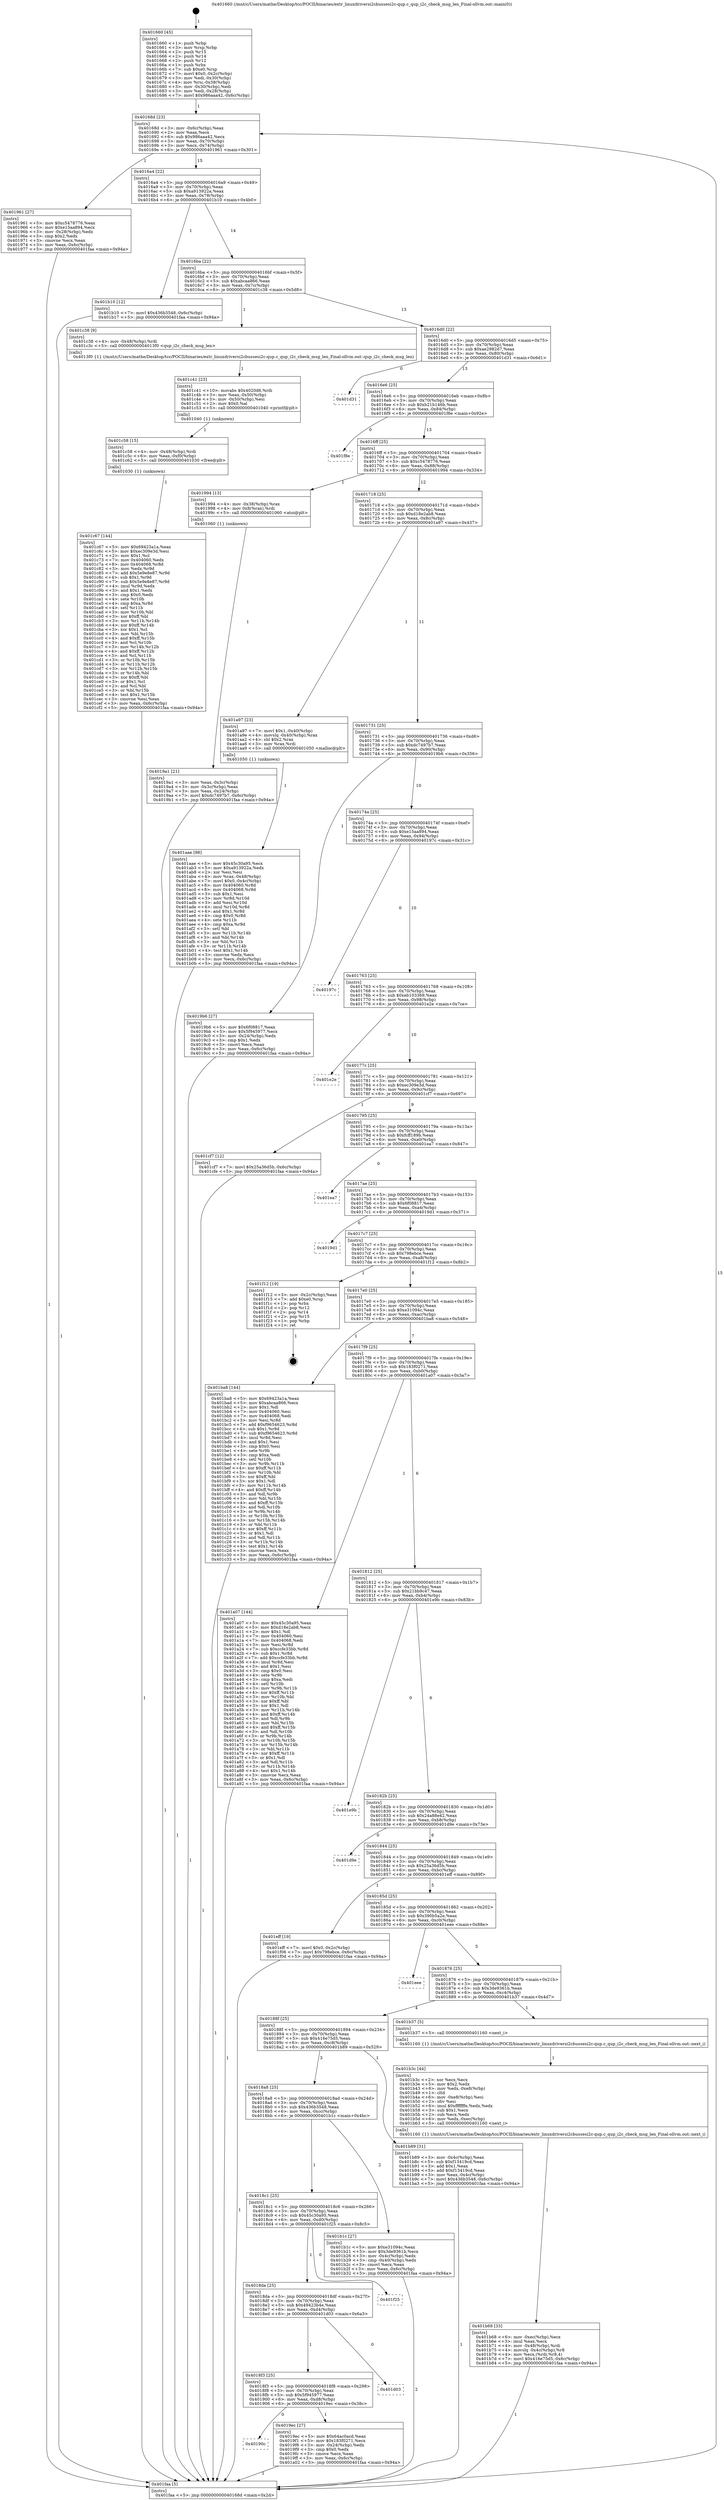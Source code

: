 digraph "0x401660" {
  label = "0x401660 (/mnt/c/Users/mathe/Desktop/tcc/POCII/binaries/extr_linuxdriversi2cbussesi2c-qup.c_qup_i2c_check_msg_len_Final-ollvm.out::main(0))"
  labelloc = "t"
  node[shape=record]

  Entry [label="",width=0.3,height=0.3,shape=circle,fillcolor=black,style=filled]
  "0x40168d" [label="{
     0x40168d [23]\l
     | [instrs]\l
     &nbsp;&nbsp;0x40168d \<+3\>: mov -0x6c(%rbp),%eax\l
     &nbsp;&nbsp;0x401690 \<+2\>: mov %eax,%ecx\l
     &nbsp;&nbsp;0x401692 \<+6\>: sub $0x986aaa42,%ecx\l
     &nbsp;&nbsp;0x401698 \<+3\>: mov %eax,-0x70(%rbp)\l
     &nbsp;&nbsp;0x40169b \<+3\>: mov %ecx,-0x74(%rbp)\l
     &nbsp;&nbsp;0x40169e \<+6\>: je 0000000000401961 \<main+0x301\>\l
  }"]
  "0x401961" [label="{
     0x401961 [27]\l
     | [instrs]\l
     &nbsp;&nbsp;0x401961 \<+5\>: mov $0xc5478776,%eax\l
     &nbsp;&nbsp;0x401966 \<+5\>: mov $0xe15aa894,%ecx\l
     &nbsp;&nbsp;0x40196b \<+3\>: mov -0x28(%rbp),%edx\l
     &nbsp;&nbsp;0x40196e \<+3\>: cmp $0x2,%edx\l
     &nbsp;&nbsp;0x401971 \<+3\>: cmovne %ecx,%eax\l
     &nbsp;&nbsp;0x401974 \<+3\>: mov %eax,-0x6c(%rbp)\l
     &nbsp;&nbsp;0x401977 \<+5\>: jmp 0000000000401faa \<main+0x94a\>\l
  }"]
  "0x4016a4" [label="{
     0x4016a4 [22]\l
     | [instrs]\l
     &nbsp;&nbsp;0x4016a4 \<+5\>: jmp 00000000004016a9 \<main+0x49\>\l
     &nbsp;&nbsp;0x4016a9 \<+3\>: mov -0x70(%rbp),%eax\l
     &nbsp;&nbsp;0x4016ac \<+5\>: sub $0xa913922a,%eax\l
     &nbsp;&nbsp;0x4016b1 \<+3\>: mov %eax,-0x78(%rbp)\l
     &nbsp;&nbsp;0x4016b4 \<+6\>: je 0000000000401b10 \<main+0x4b0\>\l
  }"]
  "0x401faa" [label="{
     0x401faa [5]\l
     | [instrs]\l
     &nbsp;&nbsp;0x401faa \<+5\>: jmp 000000000040168d \<main+0x2d\>\l
  }"]
  "0x401660" [label="{
     0x401660 [45]\l
     | [instrs]\l
     &nbsp;&nbsp;0x401660 \<+1\>: push %rbp\l
     &nbsp;&nbsp;0x401661 \<+3\>: mov %rsp,%rbp\l
     &nbsp;&nbsp;0x401664 \<+2\>: push %r15\l
     &nbsp;&nbsp;0x401666 \<+2\>: push %r14\l
     &nbsp;&nbsp;0x401668 \<+2\>: push %r12\l
     &nbsp;&nbsp;0x40166a \<+1\>: push %rbx\l
     &nbsp;&nbsp;0x40166b \<+7\>: sub $0xe0,%rsp\l
     &nbsp;&nbsp;0x401672 \<+7\>: movl $0x0,-0x2c(%rbp)\l
     &nbsp;&nbsp;0x401679 \<+3\>: mov %edi,-0x30(%rbp)\l
     &nbsp;&nbsp;0x40167c \<+4\>: mov %rsi,-0x38(%rbp)\l
     &nbsp;&nbsp;0x401680 \<+3\>: mov -0x30(%rbp),%edi\l
     &nbsp;&nbsp;0x401683 \<+3\>: mov %edi,-0x28(%rbp)\l
     &nbsp;&nbsp;0x401686 \<+7\>: movl $0x986aaa42,-0x6c(%rbp)\l
  }"]
  Exit [label="",width=0.3,height=0.3,shape=circle,fillcolor=black,style=filled,peripheries=2]
  "0x401b10" [label="{
     0x401b10 [12]\l
     | [instrs]\l
     &nbsp;&nbsp;0x401b10 \<+7\>: movl $0x436b3548,-0x6c(%rbp)\l
     &nbsp;&nbsp;0x401b17 \<+5\>: jmp 0000000000401faa \<main+0x94a\>\l
  }"]
  "0x4016ba" [label="{
     0x4016ba [22]\l
     | [instrs]\l
     &nbsp;&nbsp;0x4016ba \<+5\>: jmp 00000000004016bf \<main+0x5f\>\l
     &nbsp;&nbsp;0x4016bf \<+3\>: mov -0x70(%rbp),%eax\l
     &nbsp;&nbsp;0x4016c2 \<+5\>: sub $0xabcaa866,%eax\l
     &nbsp;&nbsp;0x4016c7 \<+3\>: mov %eax,-0x7c(%rbp)\l
     &nbsp;&nbsp;0x4016ca \<+6\>: je 0000000000401c38 \<main+0x5d8\>\l
  }"]
  "0x401c67" [label="{
     0x401c67 [144]\l
     | [instrs]\l
     &nbsp;&nbsp;0x401c67 \<+5\>: mov $0x69423a1a,%eax\l
     &nbsp;&nbsp;0x401c6c \<+5\>: mov $0xec309e3d,%esi\l
     &nbsp;&nbsp;0x401c71 \<+2\>: mov $0x1,%cl\l
     &nbsp;&nbsp;0x401c73 \<+7\>: mov 0x404060,%edx\l
     &nbsp;&nbsp;0x401c7a \<+8\>: mov 0x404068,%r8d\l
     &nbsp;&nbsp;0x401c82 \<+3\>: mov %edx,%r9d\l
     &nbsp;&nbsp;0x401c85 \<+7\>: add $0x5e9e8e87,%r9d\l
     &nbsp;&nbsp;0x401c8c \<+4\>: sub $0x1,%r9d\l
     &nbsp;&nbsp;0x401c90 \<+7\>: sub $0x5e9e8e87,%r9d\l
     &nbsp;&nbsp;0x401c97 \<+4\>: imul %r9d,%edx\l
     &nbsp;&nbsp;0x401c9b \<+3\>: and $0x1,%edx\l
     &nbsp;&nbsp;0x401c9e \<+3\>: cmp $0x0,%edx\l
     &nbsp;&nbsp;0x401ca1 \<+4\>: sete %r10b\l
     &nbsp;&nbsp;0x401ca5 \<+4\>: cmp $0xa,%r8d\l
     &nbsp;&nbsp;0x401ca9 \<+4\>: setl %r11b\l
     &nbsp;&nbsp;0x401cad \<+3\>: mov %r10b,%bl\l
     &nbsp;&nbsp;0x401cb0 \<+3\>: xor $0xff,%bl\l
     &nbsp;&nbsp;0x401cb3 \<+3\>: mov %r11b,%r14b\l
     &nbsp;&nbsp;0x401cb6 \<+4\>: xor $0xff,%r14b\l
     &nbsp;&nbsp;0x401cba \<+3\>: xor $0x1,%cl\l
     &nbsp;&nbsp;0x401cbd \<+3\>: mov %bl,%r15b\l
     &nbsp;&nbsp;0x401cc0 \<+4\>: and $0xff,%r15b\l
     &nbsp;&nbsp;0x401cc4 \<+3\>: and %cl,%r10b\l
     &nbsp;&nbsp;0x401cc7 \<+3\>: mov %r14b,%r12b\l
     &nbsp;&nbsp;0x401cca \<+4\>: and $0xff,%r12b\l
     &nbsp;&nbsp;0x401cce \<+3\>: and %cl,%r11b\l
     &nbsp;&nbsp;0x401cd1 \<+3\>: or %r10b,%r15b\l
     &nbsp;&nbsp;0x401cd4 \<+3\>: or %r11b,%r12b\l
     &nbsp;&nbsp;0x401cd7 \<+3\>: xor %r12b,%r15b\l
     &nbsp;&nbsp;0x401cda \<+3\>: or %r14b,%bl\l
     &nbsp;&nbsp;0x401cdd \<+3\>: xor $0xff,%bl\l
     &nbsp;&nbsp;0x401ce0 \<+3\>: or $0x1,%cl\l
     &nbsp;&nbsp;0x401ce3 \<+2\>: and %cl,%bl\l
     &nbsp;&nbsp;0x401ce5 \<+3\>: or %bl,%r15b\l
     &nbsp;&nbsp;0x401ce8 \<+4\>: test $0x1,%r15b\l
     &nbsp;&nbsp;0x401cec \<+3\>: cmovne %esi,%eax\l
     &nbsp;&nbsp;0x401cef \<+3\>: mov %eax,-0x6c(%rbp)\l
     &nbsp;&nbsp;0x401cf2 \<+5\>: jmp 0000000000401faa \<main+0x94a\>\l
  }"]
  "0x401c38" [label="{
     0x401c38 [9]\l
     | [instrs]\l
     &nbsp;&nbsp;0x401c38 \<+4\>: mov -0x48(%rbp),%rdi\l
     &nbsp;&nbsp;0x401c3c \<+5\>: call 00000000004013f0 \<qup_i2c_check_msg_len\>\l
     | [calls]\l
     &nbsp;&nbsp;0x4013f0 \{1\} (/mnt/c/Users/mathe/Desktop/tcc/POCII/binaries/extr_linuxdriversi2cbussesi2c-qup.c_qup_i2c_check_msg_len_Final-ollvm.out::qup_i2c_check_msg_len)\l
  }"]
  "0x4016d0" [label="{
     0x4016d0 [22]\l
     | [instrs]\l
     &nbsp;&nbsp;0x4016d0 \<+5\>: jmp 00000000004016d5 \<main+0x75\>\l
     &nbsp;&nbsp;0x4016d5 \<+3\>: mov -0x70(%rbp),%eax\l
     &nbsp;&nbsp;0x4016d8 \<+5\>: sub $0xae2982d7,%eax\l
     &nbsp;&nbsp;0x4016dd \<+3\>: mov %eax,-0x80(%rbp)\l
     &nbsp;&nbsp;0x4016e0 \<+6\>: je 0000000000401d31 \<main+0x6d1\>\l
  }"]
  "0x401c58" [label="{
     0x401c58 [15]\l
     | [instrs]\l
     &nbsp;&nbsp;0x401c58 \<+4\>: mov -0x48(%rbp),%rdi\l
     &nbsp;&nbsp;0x401c5c \<+6\>: mov %eax,-0xf0(%rbp)\l
     &nbsp;&nbsp;0x401c62 \<+5\>: call 0000000000401030 \<free@plt\>\l
     | [calls]\l
     &nbsp;&nbsp;0x401030 \{1\} (unknown)\l
  }"]
  "0x401d31" [label="{
     0x401d31\l
  }", style=dashed]
  "0x4016e6" [label="{
     0x4016e6 [25]\l
     | [instrs]\l
     &nbsp;&nbsp;0x4016e6 \<+5\>: jmp 00000000004016eb \<main+0x8b\>\l
     &nbsp;&nbsp;0x4016eb \<+3\>: mov -0x70(%rbp),%eax\l
     &nbsp;&nbsp;0x4016ee \<+5\>: sub $0xb21b146b,%eax\l
     &nbsp;&nbsp;0x4016f3 \<+6\>: mov %eax,-0x84(%rbp)\l
     &nbsp;&nbsp;0x4016f9 \<+6\>: je 0000000000401f8e \<main+0x92e\>\l
  }"]
  "0x401c41" [label="{
     0x401c41 [23]\l
     | [instrs]\l
     &nbsp;&nbsp;0x401c41 \<+10\>: movabs $0x4020d6,%rdi\l
     &nbsp;&nbsp;0x401c4b \<+3\>: mov %eax,-0x50(%rbp)\l
     &nbsp;&nbsp;0x401c4e \<+3\>: mov -0x50(%rbp),%esi\l
     &nbsp;&nbsp;0x401c51 \<+2\>: mov $0x0,%al\l
     &nbsp;&nbsp;0x401c53 \<+5\>: call 0000000000401040 \<printf@plt\>\l
     | [calls]\l
     &nbsp;&nbsp;0x401040 \{1\} (unknown)\l
  }"]
  "0x401f8e" [label="{
     0x401f8e\l
  }", style=dashed]
  "0x4016ff" [label="{
     0x4016ff [25]\l
     | [instrs]\l
     &nbsp;&nbsp;0x4016ff \<+5\>: jmp 0000000000401704 \<main+0xa4\>\l
     &nbsp;&nbsp;0x401704 \<+3\>: mov -0x70(%rbp),%eax\l
     &nbsp;&nbsp;0x401707 \<+5\>: sub $0xc5478776,%eax\l
     &nbsp;&nbsp;0x40170c \<+6\>: mov %eax,-0x88(%rbp)\l
     &nbsp;&nbsp;0x401712 \<+6\>: je 0000000000401994 \<main+0x334\>\l
  }"]
  "0x401b68" [label="{
     0x401b68 [33]\l
     | [instrs]\l
     &nbsp;&nbsp;0x401b68 \<+6\>: mov -0xec(%rbp),%ecx\l
     &nbsp;&nbsp;0x401b6e \<+3\>: imul %eax,%ecx\l
     &nbsp;&nbsp;0x401b71 \<+4\>: mov -0x48(%rbp),%rdi\l
     &nbsp;&nbsp;0x401b75 \<+4\>: movslq -0x4c(%rbp),%r8\l
     &nbsp;&nbsp;0x401b79 \<+4\>: mov %ecx,(%rdi,%r8,4)\l
     &nbsp;&nbsp;0x401b7d \<+7\>: movl $0x416e75d5,-0x6c(%rbp)\l
     &nbsp;&nbsp;0x401b84 \<+5\>: jmp 0000000000401faa \<main+0x94a\>\l
  }"]
  "0x401994" [label="{
     0x401994 [13]\l
     | [instrs]\l
     &nbsp;&nbsp;0x401994 \<+4\>: mov -0x38(%rbp),%rax\l
     &nbsp;&nbsp;0x401998 \<+4\>: mov 0x8(%rax),%rdi\l
     &nbsp;&nbsp;0x40199c \<+5\>: call 0000000000401060 \<atoi@plt\>\l
     | [calls]\l
     &nbsp;&nbsp;0x401060 \{1\} (unknown)\l
  }"]
  "0x401718" [label="{
     0x401718 [25]\l
     | [instrs]\l
     &nbsp;&nbsp;0x401718 \<+5\>: jmp 000000000040171d \<main+0xbd\>\l
     &nbsp;&nbsp;0x40171d \<+3\>: mov -0x70(%rbp),%eax\l
     &nbsp;&nbsp;0x401720 \<+5\>: sub $0xd18e2ab8,%eax\l
     &nbsp;&nbsp;0x401725 \<+6\>: mov %eax,-0x8c(%rbp)\l
     &nbsp;&nbsp;0x40172b \<+6\>: je 0000000000401a97 \<main+0x437\>\l
  }"]
  "0x4019a1" [label="{
     0x4019a1 [21]\l
     | [instrs]\l
     &nbsp;&nbsp;0x4019a1 \<+3\>: mov %eax,-0x3c(%rbp)\l
     &nbsp;&nbsp;0x4019a4 \<+3\>: mov -0x3c(%rbp),%eax\l
     &nbsp;&nbsp;0x4019a7 \<+3\>: mov %eax,-0x24(%rbp)\l
     &nbsp;&nbsp;0x4019aa \<+7\>: movl $0xdc7497b7,-0x6c(%rbp)\l
     &nbsp;&nbsp;0x4019b1 \<+5\>: jmp 0000000000401faa \<main+0x94a\>\l
  }"]
  "0x401b3c" [label="{
     0x401b3c [44]\l
     | [instrs]\l
     &nbsp;&nbsp;0x401b3c \<+2\>: xor %ecx,%ecx\l
     &nbsp;&nbsp;0x401b3e \<+5\>: mov $0x2,%edx\l
     &nbsp;&nbsp;0x401b43 \<+6\>: mov %edx,-0xe8(%rbp)\l
     &nbsp;&nbsp;0x401b49 \<+1\>: cltd\l
     &nbsp;&nbsp;0x401b4a \<+6\>: mov -0xe8(%rbp),%esi\l
     &nbsp;&nbsp;0x401b50 \<+2\>: idiv %esi\l
     &nbsp;&nbsp;0x401b52 \<+6\>: imul $0xfffffffe,%edx,%edx\l
     &nbsp;&nbsp;0x401b58 \<+3\>: sub $0x1,%ecx\l
     &nbsp;&nbsp;0x401b5b \<+2\>: sub %ecx,%edx\l
     &nbsp;&nbsp;0x401b5d \<+6\>: mov %edx,-0xec(%rbp)\l
     &nbsp;&nbsp;0x401b63 \<+5\>: call 0000000000401160 \<next_i\>\l
     | [calls]\l
     &nbsp;&nbsp;0x401160 \{1\} (/mnt/c/Users/mathe/Desktop/tcc/POCII/binaries/extr_linuxdriversi2cbussesi2c-qup.c_qup_i2c_check_msg_len_Final-ollvm.out::next_i)\l
  }"]
  "0x401a97" [label="{
     0x401a97 [23]\l
     | [instrs]\l
     &nbsp;&nbsp;0x401a97 \<+7\>: movl $0x1,-0x40(%rbp)\l
     &nbsp;&nbsp;0x401a9e \<+4\>: movslq -0x40(%rbp),%rax\l
     &nbsp;&nbsp;0x401aa2 \<+4\>: shl $0x2,%rax\l
     &nbsp;&nbsp;0x401aa6 \<+3\>: mov %rax,%rdi\l
     &nbsp;&nbsp;0x401aa9 \<+5\>: call 0000000000401050 \<malloc@plt\>\l
     | [calls]\l
     &nbsp;&nbsp;0x401050 \{1\} (unknown)\l
  }"]
  "0x401731" [label="{
     0x401731 [25]\l
     | [instrs]\l
     &nbsp;&nbsp;0x401731 \<+5\>: jmp 0000000000401736 \<main+0xd6\>\l
     &nbsp;&nbsp;0x401736 \<+3\>: mov -0x70(%rbp),%eax\l
     &nbsp;&nbsp;0x401739 \<+5\>: sub $0xdc7497b7,%eax\l
     &nbsp;&nbsp;0x40173e \<+6\>: mov %eax,-0x90(%rbp)\l
     &nbsp;&nbsp;0x401744 \<+6\>: je 00000000004019b6 \<main+0x356\>\l
  }"]
  "0x401aae" [label="{
     0x401aae [98]\l
     | [instrs]\l
     &nbsp;&nbsp;0x401aae \<+5\>: mov $0x45c30a95,%ecx\l
     &nbsp;&nbsp;0x401ab3 \<+5\>: mov $0xa913922a,%edx\l
     &nbsp;&nbsp;0x401ab8 \<+2\>: xor %esi,%esi\l
     &nbsp;&nbsp;0x401aba \<+4\>: mov %rax,-0x48(%rbp)\l
     &nbsp;&nbsp;0x401abe \<+7\>: movl $0x0,-0x4c(%rbp)\l
     &nbsp;&nbsp;0x401ac5 \<+8\>: mov 0x404060,%r8d\l
     &nbsp;&nbsp;0x401acd \<+8\>: mov 0x404068,%r9d\l
     &nbsp;&nbsp;0x401ad5 \<+3\>: sub $0x1,%esi\l
     &nbsp;&nbsp;0x401ad8 \<+3\>: mov %r8d,%r10d\l
     &nbsp;&nbsp;0x401adb \<+3\>: add %esi,%r10d\l
     &nbsp;&nbsp;0x401ade \<+4\>: imul %r10d,%r8d\l
     &nbsp;&nbsp;0x401ae2 \<+4\>: and $0x1,%r8d\l
     &nbsp;&nbsp;0x401ae6 \<+4\>: cmp $0x0,%r8d\l
     &nbsp;&nbsp;0x401aea \<+4\>: sete %r11b\l
     &nbsp;&nbsp;0x401aee \<+4\>: cmp $0xa,%r9d\l
     &nbsp;&nbsp;0x401af2 \<+3\>: setl %bl\l
     &nbsp;&nbsp;0x401af5 \<+3\>: mov %r11b,%r14b\l
     &nbsp;&nbsp;0x401af8 \<+3\>: and %bl,%r14b\l
     &nbsp;&nbsp;0x401afb \<+3\>: xor %bl,%r11b\l
     &nbsp;&nbsp;0x401afe \<+3\>: or %r11b,%r14b\l
     &nbsp;&nbsp;0x401b01 \<+4\>: test $0x1,%r14b\l
     &nbsp;&nbsp;0x401b05 \<+3\>: cmovne %edx,%ecx\l
     &nbsp;&nbsp;0x401b08 \<+3\>: mov %ecx,-0x6c(%rbp)\l
     &nbsp;&nbsp;0x401b0b \<+5\>: jmp 0000000000401faa \<main+0x94a\>\l
  }"]
  "0x4019b6" [label="{
     0x4019b6 [27]\l
     | [instrs]\l
     &nbsp;&nbsp;0x4019b6 \<+5\>: mov $0x6f08817,%eax\l
     &nbsp;&nbsp;0x4019bb \<+5\>: mov $0x5f945977,%ecx\l
     &nbsp;&nbsp;0x4019c0 \<+3\>: mov -0x24(%rbp),%edx\l
     &nbsp;&nbsp;0x4019c3 \<+3\>: cmp $0x1,%edx\l
     &nbsp;&nbsp;0x4019c6 \<+3\>: cmovl %ecx,%eax\l
     &nbsp;&nbsp;0x4019c9 \<+3\>: mov %eax,-0x6c(%rbp)\l
     &nbsp;&nbsp;0x4019cc \<+5\>: jmp 0000000000401faa \<main+0x94a\>\l
  }"]
  "0x40174a" [label="{
     0x40174a [25]\l
     | [instrs]\l
     &nbsp;&nbsp;0x40174a \<+5\>: jmp 000000000040174f \<main+0xef\>\l
     &nbsp;&nbsp;0x40174f \<+3\>: mov -0x70(%rbp),%eax\l
     &nbsp;&nbsp;0x401752 \<+5\>: sub $0xe15aa894,%eax\l
     &nbsp;&nbsp;0x401757 \<+6\>: mov %eax,-0x94(%rbp)\l
     &nbsp;&nbsp;0x40175d \<+6\>: je 000000000040197c \<main+0x31c\>\l
  }"]
  "0x40190c" [label="{
     0x40190c\l
  }", style=dashed]
  "0x40197c" [label="{
     0x40197c\l
  }", style=dashed]
  "0x401763" [label="{
     0x401763 [25]\l
     | [instrs]\l
     &nbsp;&nbsp;0x401763 \<+5\>: jmp 0000000000401768 \<main+0x108\>\l
     &nbsp;&nbsp;0x401768 \<+3\>: mov -0x70(%rbp),%eax\l
     &nbsp;&nbsp;0x40176b \<+5\>: sub $0xeb103369,%eax\l
     &nbsp;&nbsp;0x401770 \<+6\>: mov %eax,-0x98(%rbp)\l
     &nbsp;&nbsp;0x401776 \<+6\>: je 0000000000401e2e \<main+0x7ce\>\l
  }"]
  "0x4019ec" [label="{
     0x4019ec [27]\l
     | [instrs]\l
     &nbsp;&nbsp;0x4019ec \<+5\>: mov $0x64ac0acd,%eax\l
     &nbsp;&nbsp;0x4019f1 \<+5\>: mov $0x183f0271,%ecx\l
     &nbsp;&nbsp;0x4019f6 \<+3\>: mov -0x24(%rbp),%edx\l
     &nbsp;&nbsp;0x4019f9 \<+3\>: cmp $0x0,%edx\l
     &nbsp;&nbsp;0x4019fc \<+3\>: cmove %ecx,%eax\l
     &nbsp;&nbsp;0x4019ff \<+3\>: mov %eax,-0x6c(%rbp)\l
     &nbsp;&nbsp;0x401a02 \<+5\>: jmp 0000000000401faa \<main+0x94a\>\l
  }"]
  "0x401e2e" [label="{
     0x401e2e\l
  }", style=dashed]
  "0x40177c" [label="{
     0x40177c [25]\l
     | [instrs]\l
     &nbsp;&nbsp;0x40177c \<+5\>: jmp 0000000000401781 \<main+0x121\>\l
     &nbsp;&nbsp;0x401781 \<+3\>: mov -0x70(%rbp),%eax\l
     &nbsp;&nbsp;0x401784 \<+5\>: sub $0xec309e3d,%eax\l
     &nbsp;&nbsp;0x401789 \<+6\>: mov %eax,-0x9c(%rbp)\l
     &nbsp;&nbsp;0x40178f \<+6\>: je 0000000000401cf7 \<main+0x697\>\l
  }"]
  "0x4018f3" [label="{
     0x4018f3 [25]\l
     | [instrs]\l
     &nbsp;&nbsp;0x4018f3 \<+5\>: jmp 00000000004018f8 \<main+0x298\>\l
     &nbsp;&nbsp;0x4018f8 \<+3\>: mov -0x70(%rbp),%eax\l
     &nbsp;&nbsp;0x4018fb \<+5\>: sub $0x5f945977,%eax\l
     &nbsp;&nbsp;0x401900 \<+6\>: mov %eax,-0xd8(%rbp)\l
     &nbsp;&nbsp;0x401906 \<+6\>: je 00000000004019ec \<main+0x38c\>\l
  }"]
  "0x401cf7" [label="{
     0x401cf7 [12]\l
     | [instrs]\l
     &nbsp;&nbsp;0x401cf7 \<+7\>: movl $0x25a36d5b,-0x6c(%rbp)\l
     &nbsp;&nbsp;0x401cfe \<+5\>: jmp 0000000000401faa \<main+0x94a\>\l
  }"]
  "0x401795" [label="{
     0x401795 [25]\l
     | [instrs]\l
     &nbsp;&nbsp;0x401795 \<+5\>: jmp 000000000040179a \<main+0x13a\>\l
     &nbsp;&nbsp;0x40179a \<+3\>: mov -0x70(%rbp),%eax\l
     &nbsp;&nbsp;0x40179d \<+5\>: sub $0xfcff189b,%eax\l
     &nbsp;&nbsp;0x4017a2 \<+6\>: mov %eax,-0xa0(%rbp)\l
     &nbsp;&nbsp;0x4017a8 \<+6\>: je 0000000000401ea7 \<main+0x847\>\l
  }"]
  "0x401d03" [label="{
     0x401d03\l
  }", style=dashed]
  "0x401ea7" [label="{
     0x401ea7\l
  }", style=dashed]
  "0x4017ae" [label="{
     0x4017ae [25]\l
     | [instrs]\l
     &nbsp;&nbsp;0x4017ae \<+5\>: jmp 00000000004017b3 \<main+0x153\>\l
     &nbsp;&nbsp;0x4017b3 \<+3\>: mov -0x70(%rbp),%eax\l
     &nbsp;&nbsp;0x4017b6 \<+5\>: sub $0x6f08817,%eax\l
     &nbsp;&nbsp;0x4017bb \<+6\>: mov %eax,-0xa4(%rbp)\l
     &nbsp;&nbsp;0x4017c1 \<+6\>: je 00000000004019d1 \<main+0x371\>\l
  }"]
  "0x4018da" [label="{
     0x4018da [25]\l
     | [instrs]\l
     &nbsp;&nbsp;0x4018da \<+5\>: jmp 00000000004018df \<main+0x27f\>\l
     &nbsp;&nbsp;0x4018df \<+3\>: mov -0x70(%rbp),%eax\l
     &nbsp;&nbsp;0x4018e2 \<+5\>: sub $0x49423b4e,%eax\l
     &nbsp;&nbsp;0x4018e7 \<+6\>: mov %eax,-0xd4(%rbp)\l
     &nbsp;&nbsp;0x4018ed \<+6\>: je 0000000000401d03 \<main+0x6a3\>\l
  }"]
  "0x4019d1" [label="{
     0x4019d1\l
  }", style=dashed]
  "0x4017c7" [label="{
     0x4017c7 [25]\l
     | [instrs]\l
     &nbsp;&nbsp;0x4017c7 \<+5\>: jmp 00000000004017cc \<main+0x16c\>\l
     &nbsp;&nbsp;0x4017cc \<+3\>: mov -0x70(%rbp),%eax\l
     &nbsp;&nbsp;0x4017cf \<+5\>: sub $0x798ebce,%eax\l
     &nbsp;&nbsp;0x4017d4 \<+6\>: mov %eax,-0xa8(%rbp)\l
     &nbsp;&nbsp;0x4017da \<+6\>: je 0000000000401f12 \<main+0x8b2\>\l
  }"]
  "0x401f25" [label="{
     0x401f25\l
  }", style=dashed]
  "0x401f12" [label="{
     0x401f12 [19]\l
     | [instrs]\l
     &nbsp;&nbsp;0x401f12 \<+3\>: mov -0x2c(%rbp),%eax\l
     &nbsp;&nbsp;0x401f15 \<+7\>: add $0xe0,%rsp\l
     &nbsp;&nbsp;0x401f1c \<+1\>: pop %rbx\l
     &nbsp;&nbsp;0x401f1d \<+2\>: pop %r12\l
     &nbsp;&nbsp;0x401f1f \<+2\>: pop %r14\l
     &nbsp;&nbsp;0x401f21 \<+2\>: pop %r15\l
     &nbsp;&nbsp;0x401f23 \<+1\>: pop %rbp\l
     &nbsp;&nbsp;0x401f24 \<+1\>: ret\l
  }"]
  "0x4017e0" [label="{
     0x4017e0 [25]\l
     | [instrs]\l
     &nbsp;&nbsp;0x4017e0 \<+5\>: jmp 00000000004017e5 \<main+0x185\>\l
     &nbsp;&nbsp;0x4017e5 \<+3\>: mov -0x70(%rbp),%eax\l
     &nbsp;&nbsp;0x4017e8 \<+5\>: sub $0xe31094c,%eax\l
     &nbsp;&nbsp;0x4017ed \<+6\>: mov %eax,-0xac(%rbp)\l
     &nbsp;&nbsp;0x4017f3 \<+6\>: je 0000000000401ba8 \<main+0x548\>\l
  }"]
  "0x4018c1" [label="{
     0x4018c1 [25]\l
     | [instrs]\l
     &nbsp;&nbsp;0x4018c1 \<+5\>: jmp 00000000004018c6 \<main+0x266\>\l
     &nbsp;&nbsp;0x4018c6 \<+3\>: mov -0x70(%rbp),%eax\l
     &nbsp;&nbsp;0x4018c9 \<+5\>: sub $0x45c30a95,%eax\l
     &nbsp;&nbsp;0x4018ce \<+6\>: mov %eax,-0xd0(%rbp)\l
     &nbsp;&nbsp;0x4018d4 \<+6\>: je 0000000000401f25 \<main+0x8c5\>\l
  }"]
  "0x401ba8" [label="{
     0x401ba8 [144]\l
     | [instrs]\l
     &nbsp;&nbsp;0x401ba8 \<+5\>: mov $0x69423a1a,%eax\l
     &nbsp;&nbsp;0x401bad \<+5\>: mov $0xabcaa866,%ecx\l
     &nbsp;&nbsp;0x401bb2 \<+2\>: mov $0x1,%dl\l
     &nbsp;&nbsp;0x401bb4 \<+7\>: mov 0x404060,%esi\l
     &nbsp;&nbsp;0x401bbb \<+7\>: mov 0x404068,%edi\l
     &nbsp;&nbsp;0x401bc2 \<+3\>: mov %esi,%r8d\l
     &nbsp;&nbsp;0x401bc5 \<+7\>: add $0xf9654623,%r8d\l
     &nbsp;&nbsp;0x401bcc \<+4\>: sub $0x1,%r8d\l
     &nbsp;&nbsp;0x401bd0 \<+7\>: sub $0xf9654623,%r8d\l
     &nbsp;&nbsp;0x401bd7 \<+4\>: imul %r8d,%esi\l
     &nbsp;&nbsp;0x401bdb \<+3\>: and $0x1,%esi\l
     &nbsp;&nbsp;0x401bde \<+3\>: cmp $0x0,%esi\l
     &nbsp;&nbsp;0x401be1 \<+4\>: sete %r9b\l
     &nbsp;&nbsp;0x401be5 \<+3\>: cmp $0xa,%edi\l
     &nbsp;&nbsp;0x401be8 \<+4\>: setl %r10b\l
     &nbsp;&nbsp;0x401bec \<+3\>: mov %r9b,%r11b\l
     &nbsp;&nbsp;0x401bef \<+4\>: xor $0xff,%r11b\l
     &nbsp;&nbsp;0x401bf3 \<+3\>: mov %r10b,%bl\l
     &nbsp;&nbsp;0x401bf6 \<+3\>: xor $0xff,%bl\l
     &nbsp;&nbsp;0x401bf9 \<+3\>: xor $0x1,%dl\l
     &nbsp;&nbsp;0x401bfc \<+3\>: mov %r11b,%r14b\l
     &nbsp;&nbsp;0x401bff \<+4\>: and $0xff,%r14b\l
     &nbsp;&nbsp;0x401c03 \<+3\>: and %dl,%r9b\l
     &nbsp;&nbsp;0x401c06 \<+3\>: mov %bl,%r15b\l
     &nbsp;&nbsp;0x401c09 \<+4\>: and $0xff,%r15b\l
     &nbsp;&nbsp;0x401c0d \<+3\>: and %dl,%r10b\l
     &nbsp;&nbsp;0x401c10 \<+3\>: or %r9b,%r14b\l
     &nbsp;&nbsp;0x401c13 \<+3\>: or %r10b,%r15b\l
     &nbsp;&nbsp;0x401c16 \<+3\>: xor %r15b,%r14b\l
     &nbsp;&nbsp;0x401c19 \<+3\>: or %bl,%r11b\l
     &nbsp;&nbsp;0x401c1c \<+4\>: xor $0xff,%r11b\l
     &nbsp;&nbsp;0x401c20 \<+3\>: or $0x1,%dl\l
     &nbsp;&nbsp;0x401c23 \<+3\>: and %dl,%r11b\l
     &nbsp;&nbsp;0x401c26 \<+3\>: or %r11b,%r14b\l
     &nbsp;&nbsp;0x401c29 \<+4\>: test $0x1,%r14b\l
     &nbsp;&nbsp;0x401c2d \<+3\>: cmovne %ecx,%eax\l
     &nbsp;&nbsp;0x401c30 \<+3\>: mov %eax,-0x6c(%rbp)\l
     &nbsp;&nbsp;0x401c33 \<+5\>: jmp 0000000000401faa \<main+0x94a\>\l
  }"]
  "0x4017f9" [label="{
     0x4017f9 [25]\l
     | [instrs]\l
     &nbsp;&nbsp;0x4017f9 \<+5\>: jmp 00000000004017fe \<main+0x19e\>\l
     &nbsp;&nbsp;0x4017fe \<+3\>: mov -0x70(%rbp),%eax\l
     &nbsp;&nbsp;0x401801 \<+5\>: sub $0x183f0271,%eax\l
     &nbsp;&nbsp;0x401806 \<+6\>: mov %eax,-0xb0(%rbp)\l
     &nbsp;&nbsp;0x40180c \<+6\>: je 0000000000401a07 \<main+0x3a7\>\l
  }"]
  "0x401b1c" [label="{
     0x401b1c [27]\l
     | [instrs]\l
     &nbsp;&nbsp;0x401b1c \<+5\>: mov $0xe31094c,%eax\l
     &nbsp;&nbsp;0x401b21 \<+5\>: mov $0x3de9361b,%ecx\l
     &nbsp;&nbsp;0x401b26 \<+3\>: mov -0x4c(%rbp),%edx\l
     &nbsp;&nbsp;0x401b29 \<+3\>: cmp -0x40(%rbp),%edx\l
     &nbsp;&nbsp;0x401b2c \<+3\>: cmovl %ecx,%eax\l
     &nbsp;&nbsp;0x401b2f \<+3\>: mov %eax,-0x6c(%rbp)\l
     &nbsp;&nbsp;0x401b32 \<+5\>: jmp 0000000000401faa \<main+0x94a\>\l
  }"]
  "0x401a07" [label="{
     0x401a07 [144]\l
     | [instrs]\l
     &nbsp;&nbsp;0x401a07 \<+5\>: mov $0x45c30a95,%eax\l
     &nbsp;&nbsp;0x401a0c \<+5\>: mov $0xd18e2ab8,%ecx\l
     &nbsp;&nbsp;0x401a11 \<+2\>: mov $0x1,%dl\l
     &nbsp;&nbsp;0x401a13 \<+7\>: mov 0x404060,%esi\l
     &nbsp;&nbsp;0x401a1a \<+7\>: mov 0x404068,%edi\l
     &nbsp;&nbsp;0x401a21 \<+3\>: mov %esi,%r8d\l
     &nbsp;&nbsp;0x401a24 \<+7\>: sub $0xccfe33bb,%r8d\l
     &nbsp;&nbsp;0x401a2b \<+4\>: sub $0x1,%r8d\l
     &nbsp;&nbsp;0x401a2f \<+7\>: add $0xccfe33bb,%r8d\l
     &nbsp;&nbsp;0x401a36 \<+4\>: imul %r8d,%esi\l
     &nbsp;&nbsp;0x401a3a \<+3\>: and $0x1,%esi\l
     &nbsp;&nbsp;0x401a3d \<+3\>: cmp $0x0,%esi\l
     &nbsp;&nbsp;0x401a40 \<+4\>: sete %r9b\l
     &nbsp;&nbsp;0x401a44 \<+3\>: cmp $0xa,%edi\l
     &nbsp;&nbsp;0x401a47 \<+4\>: setl %r10b\l
     &nbsp;&nbsp;0x401a4b \<+3\>: mov %r9b,%r11b\l
     &nbsp;&nbsp;0x401a4e \<+4\>: xor $0xff,%r11b\l
     &nbsp;&nbsp;0x401a52 \<+3\>: mov %r10b,%bl\l
     &nbsp;&nbsp;0x401a55 \<+3\>: xor $0xff,%bl\l
     &nbsp;&nbsp;0x401a58 \<+3\>: xor $0x1,%dl\l
     &nbsp;&nbsp;0x401a5b \<+3\>: mov %r11b,%r14b\l
     &nbsp;&nbsp;0x401a5e \<+4\>: and $0xff,%r14b\l
     &nbsp;&nbsp;0x401a62 \<+3\>: and %dl,%r9b\l
     &nbsp;&nbsp;0x401a65 \<+3\>: mov %bl,%r15b\l
     &nbsp;&nbsp;0x401a68 \<+4\>: and $0xff,%r15b\l
     &nbsp;&nbsp;0x401a6c \<+3\>: and %dl,%r10b\l
     &nbsp;&nbsp;0x401a6f \<+3\>: or %r9b,%r14b\l
     &nbsp;&nbsp;0x401a72 \<+3\>: or %r10b,%r15b\l
     &nbsp;&nbsp;0x401a75 \<+3\>: xor %r15b,%r14b\l
     &nbsp;&nbsp;0x401a78 \<+3\>: or %bl,%r11b\l
     &nbsp;&nbsp;0x401a7b \<+4\>: xor $0xff,%r11b\l
     &nbsp;&nbsp;0x401a7f \<+3\>: or $0x1,%dl\l
     &nbsp;&nbsp;0x401a82 \<+3\>: and %dl,%r11b\l
     &nbsp;&nbsp;0x401a85 \<+3\>: or %r11b,%r14b\l
     &nbsp;&nbsp;0x401a88 \<+4\>: test $0x1,%r14b\l
     &nbsp;&nbsp;0x401a8c \<+3\>: cmovne %ecx,%eax\l
     &nbsp;&nbsp;0x401a8f \<+3\>: mov %eax,-0x6c(%rbp)\l
     &nbsp;&nbsp;0x401a92 \<+5\>: jmp 0000000000401faa \<main+0x94a\>\l
  }"]
  "0x401812" [label="{
     0x401812 [25]\l
     | [instrs]\l
     &nbsp;&nbsp;0x401812 \<+5\>: jmp 0000000000401817 \<main+0x1b7\>\l
     &nbsp;&nbsp;0x401817 \<+3\>: mov -0x70(%rbp),%eax\l
     &nbsp;&nbsp;0x40181a \<+5\>: sub $0x21bb9c47,%eax\l
     &nbsp;&nbsp;0x40181f \<+6\>: mov %eax,-0xb4(%rbp)\l
     &nbsp;&nbsp;0x401825 \<+6\>: je 0000000000401e9b \<main+0x83b\>\l
  }"]
  "0x4018a8" [label="{
     0x4018a8 [25]\l
     | [instrs]\l
     &nbsp;&nbsp;0x4018a8 \<+5\>: jmp 00000000004018ad \<main+0x24d\>\l
     &nbsp;&nbsp;0x4018ad \<+3\>: mov -0x70(%rbp),%eax\l
     &nbsp;&nbsp;0x4018b0 \<+5\>: sub $0x436b3548,%eax\l
     &nbsp;&nbsp;0x4018b5 \<+6\>: mov %eax,-0xcc(%rbp)\l
     &nbsp;&nbsp;0x4018bb \<+6\>: je 0000000000401b1c \<main+0x4bc\>\l
  }"]
  "0x401e9b" [label="{
     0x401e9b\l
  }", style=dashed]
  "0x40182b" [label="{
     0x40182b [25]\l
     | [instrs]\l
     &nbsp;&nbsp;0x40182b \<+5\>: jmp 0000000000401830 \<main+0x1d0\>\l
     &nbsp;&nbsp;0x401830 \<+3\>: mov -0x70(%rbp),%eax\l
     &nbsp;&nbsp;0x401833 \<+5\>: sub $0x24a88e42,%eax\l
     &nbsp;&nbsp;0x401838 \<+6\>: mov %eax,-0xb8(%rbp)\l
     &nbsp;&nbsp;0x40183e \<+6\>: je 0000000000401d9e \<main+0x73e\>\l
  }"]
  "0x401b89" [label="{
     0x401b89 [31]\l
     | [instrs]\l
     &nbsp;&nbsp;0x401b89 \<+3\>: mov -0x4c(%rbp),%eax\l
     &nbsp;&nbsp;0x401b8c \<+5\>: sub $0xf13419cd,%eax\l
     &nbsp;&nbsp;0x401b91 \<+3\>: add $0x1,%eax\l
     &nbsp;&nbsp;0x401b94 \<+5\>: add $0xf13419cd,%eax\l
     &nbsp;&nbsp;0x401b99 \<+3\>: mov %eax,-0x4c(%rbp)\l
     &nbsp;&nbsp;0x401b9c \<+7\>: movl $0x436b3548,-0x6c(%rbp)\l
     &nbsp;&nbsp;0x401ba3 \<+5\>: jmp 0000000000401faa \<main+0x94a\>\l
  }"]
  "0x401d9e" [label="{
     0x401d9e\l
  }", style=dashed]
  "0x401844" [label="{
     0x401844 [25]\l
     | [instrs]\l
     &nbsp;&nbsp;0x401844 \<+5\>: jmp 0000000000401849 \<main+0x1e9\>\l
     &nbsp;&nbsp;0x401849 \<+3\>: mov -0x70(%rbp),%eax\l
     &nbsp;&nbsp;0x40184c \<+5\>: sub $0x25a36d5b,%eax\l
     &nbsp;&nbsp;0x401851 \<+6\>: mov %eax,-0xbc(%rbp)\l
     &nbsp;&nbsp;0x401857 \<+6\>: je 0000000000401eff \<main+0x89f\>\l
  }"]
  "0x40188f" [label="{
     0x40188f [25]\l
     | [instrs]\l
     &nbsp;&nbsp;0x40188f \<+5\>: jmp 0000000000401894 \<main+0x234\>\l
     &nbsp;&nbsp;0x401894 \<+3\>: mov -0x70(%rbp),%eax\l
     &nbsp;&nbsp;0x401897 \<+5\>: sub $0x416e75d5,%eax\l
     &nbsp;&nbsp;0x40189c \<+6\>: mov %eax,-0xc8(%rbp)\l
     &nbsp;&nbsp;0x4018a2 \<+6\>: je 0000000000401b89 \<main+0x529\>\l
  }"]
  "0x401eff" [label="{
     0x401eff [19]\l
     | [instrs]\l
     &nbsp;&nbsp;0x401eff \<+7\>: movl $0x0,-0x2c(%rbp)\l
     &nbsp;&nbsp;0x401f06 \<+7\>: movl $0x798ebce,-0x6c(%rbp)\l
     &nbsp;&nbsp;0x401f0d \<+5\>: jmp 0000000000401faa \<main+0x94a\>\l
  }"]
  "0x40185d" [label="{
     0x40185d [25]\l
     | [instrs]\l
     &nbsp;&nbsp;0x40185d \<+5\>: jmp 0000000000401862 \<main+0x202\>\l
     &nbsp;&nbsp;0x401862 \<+3\>: mov -0x70(%rbp),%eax\l
     &nbsp;&nbsp;0x401865 \<+5\>: sub $0x390b5a2e,%eax\l
     &nbsp;&nbsp;0x40186a \<+6\>: mov %eax,-0xc0(%rbp)\l
     &nbsp;&nbsp;0x401870 \<+6\>: je 0000000000401eee \<main+0x88e\>\l
  }"]
  "0x401b37" [label="{
     0x401b37 [5]\l
     | [instrs]\l
     &nbsp;&nbsp;0x401b37 \<+5\>: call 0000000000401160 \<next_i\>\l
     | [calls]\l
     &nbsp;&nbsp;0x401160 \{1\} (/mnt/c/Users/mathe/Desktop/tcc/POCII/binaries/extr_linuxdriversi2cbussesi2c-qup.c_qup_i2c_check_msg_len_Final-ollvm.out::next_i)\l
  }"]
  "0x401eee" [label="{
     0x401eee\l
  }", style=dashed]
  "0x401876" [label="{
     0x401876 [25]\l
     | [instrs]\l
     &nbsp;&nbsp;0x401876 \<+5\>: jmp 000000000040187b \<main+0x21b\>\l
     &nbsp;&nbsp;0x40187b \<+3\>: mov -0x70(%rbp),%eax\l
     &nbsp;&nbsp;0x40187e \<+5\>: sub $0x3de9361b,%eax\l
     &nbsp;&nbsp;0x401883 \<+6\>: mov %eax,-0xc4(%rbp)\l
     &nbsp;&nbsp;0x401889 \<+6\>: je 0000000000401b37 \<main+0x4d7\>\l
  }"]
  Entry -> "0x401660" [label=" 1"]
  "0x40168d" -> "0x401961" [label=" 1"]
  "0x40168d" -> "0x4016a4" [label=" 15"]
  "0x401961" -> "0x401faa" [label=" 1"]
  "0x401660" -> "0x40168d" [label=" 1"]
  "0x401faa" -> "0x40168d" [label=" 15"]
  "0x401f12" -> Exit [label=" 1"]
  "0x4016a4" -> "0x401b10" [label=" 1"]
  "0x4016a4" -> "0x4016ba" [label=" 14"]
  "0x401eff" -> "0x401faa" [label=" 1"]
  "0x4016ba" -> "0x401c38" [label=" 1"]
  "0x4016ba" -> "0x4016d0" [label=" 13"]
  "0x401cf7" -> "0x401faa" [label=" 1"]
  "0x4016d0" -> "0x401d31" [label=" 0"]
  "0x4016d0" -> "0x4016e6" [label=" 13"]
  "0x401c67" -> "0x401faa" [label=" 1"]
  "0x4016e6" -> "0x401f8e" [label=" 0"]
  "0x4016e6" -> "0x4016ff" [label=" 13"]
  "0x401c58" -> "0x401c67" [label=" 1"]
  "0x4016ff" -> "0x401994" [label=" 1"]
  "0x4016ff" -> "0x401718" [label=" 12"]
  "0x401994" -> "0x4019a1" [label=" 1"]
  "0x4019a1" -> "0x401faa" [label=" 1"]
  "0x401c41" -> "0x401c58" [label=" 1"]
  "0x401718" -> "0x401a97" [label=" 1"]
  "0x401718" -> "0x401731" [label=" 11"]
  "0x401c38" -> "0x401c41" [label=" 1"]
  "0x401731" -> "0x4019b6" [label=" 1"]
  "0x401731" -> "0x40174a" [label=" 10"]
  "0x4019b6" -> "0x401faa" [label=" 1"]
  "0x401ba8" -> "0x401faa" [label=" 1"]
  "0x40174a" -> "0x40197c" [label=" 0"]
  "0x40174a" -> "0x401763" [label=" 10"]
  "0x401b89" -> "0x401faa" [label=" 1"]
  "0x401763" -> "0x401e2e" [label=" 0"]
  "0x401763" -> "0x40177c" [label=" 10"]
  "0x401b68" -> "0x401faa" [label=" 1"]
  "0x40177c" -> "0x401cf7" [label=" 1"]
  "0x40177c" -> "0x401795" [label=" 9"]
  "0x401b37" -> "0x401b3c" [label=" 1"]
  "0x401795" -> "0x401ea7" [label=" 0"]
  "0x401795" -> "0x4017ae" [label=" 9"]
  "0x401b1c" -> "0x401faa" [label=" 2"]
  "0x4017ae" -> "0x4019d1" [label=" 0"]
  "0x4017ae" -> "0x4017c7" [label=" 9"]
  "0x401aae" -> "0x401faa" [label=" 1"]
  "0x4017c7" -> "0x401f12" [label=" 1"]
  "0x4017c7" -> "0x4017e0" [label=" 8"]
  "0x401a97" -> "0x401aae" [label=" 1"]
  "0x4017e0" -> "0x401ba8" [label=" 1"]
  "0x4017e0" -> "0x4017f9" [label=" 7"]
  "0x4019ec" -> "0x401faa" [label=" 1"]
  "0x4017f9" -> "0x401a07" [label=" 1"]
  "0x4017f9" -> "0x401812" [label=" 6"]
  "0x4018f3" -> "0x40190c" [label=" 0"]
  "0x401812" -> "0x401e9b" [label=" 0"]
  "0x401812" -> "0x40182b" [label=" 6"]
  "0x401b3c" -> "0x401b68" [label=" 1"]
  "0x40182b" -> "0x401d9e" [label=" 0"]
  "0x40182b" -> "0x401844" [label=" 6"]
  "0x4018da" -> "0x4018f3" [label=" 1"]
  "0x401844" -> "0x401eff" [label=" 1"]
  "0x401844" -> "0x40185d" [label=" 5"]
  "0x401b10" -> "0x401faa" [label=" 1"]
  "0x40185d" -> "0x401eee" [label=" 0"]
  "0x40185d" -> "0x401876" [label=" 5"]
  "0x4018c1" -> "0x4018da" [label=" 1"]
  "0x401876" -> "0x401b37" [label=" 1"]
  "0x401876" -> "0x40188f" [label=" 4"]
  "0x4018da" -> "0x401d03" [label=" 0"]
  "0x40188f" -> "0x401b89" [label=" 1"]
  "0x40188f" -> "0x4018a8" [label=" 3"]
  "0x4018f3" -> "0x4019ec" [label=" 1"]
  "0x4018a8" -> "0x401b1c" [label=" 2"]
  "0x4018a8" -> "0x4018c1" [label=" 1"]
  "0x401a07" -> "0x401faa" [label=" 1"]
  "0x4018c1" -> "0x401f25" [label=" 0"]
}
